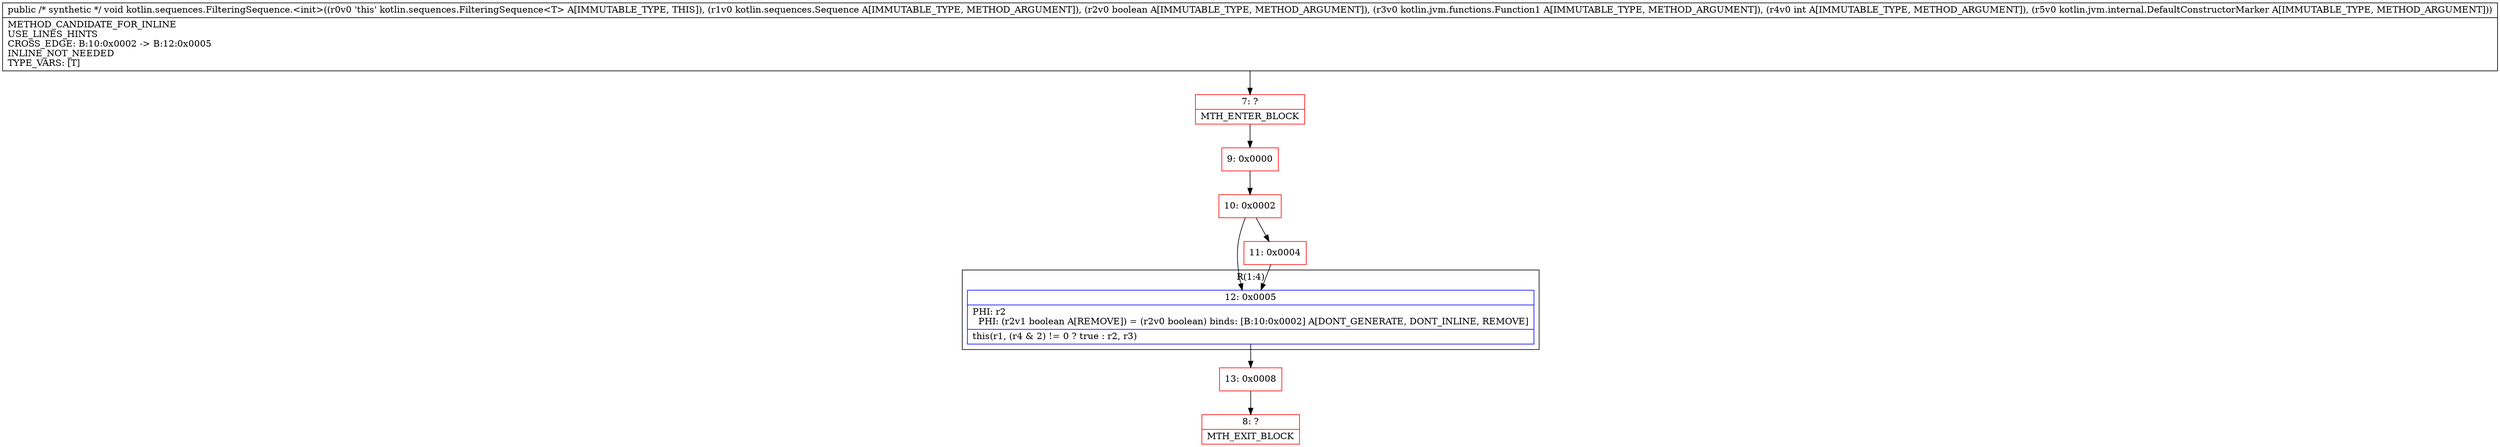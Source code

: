digraph "CFG forkotlin.sequences.FilteringSequence.\<init\>(Lkotlin\/sequences\/Sequence;ZLkotlin\/jvm\/functions\/Function1;ILkotlin\/jvm\/internal\/DefaultConstructorMarker;)V" {
subgraph cluster_Region_125325107 {
label = "R(1:4)";
node [shape=record,color=blue];
Node_12 [shape=record,label="{12\:\ 0x0005|PHI: r2 \l  PHI: (r2v1 boolean A[REMOVE]) = (r2v0 boolean) binds: [B:10:0x0002] A[DONT_GENERATE, DONT_INLINE, REMOVE]\l|this(r1, (r4 & 2) != 0 ? true : r2, r3)\l}"];
}
Node_7 [shape=record,color=red,label="{7\:\ ?|MTH_ENTER_BLOCK\l}"];
Node_9 [shape=record,color=red,label="{9\:\ 0x0000}"];
Node_10 [shape=record,color=red,label="{10\:\ 0x0002}"];
Node_11 [shape=record,color=red,label="{11\:\ 0x0004}"];
Node_13 [shape=record,color=red,label="{13\:\ 0x0008}"];
Node_8 [shape=record,color=red,label="{8\:\ ?|MTH_EXIT_BLOCK\l}"];
MethodNode[shape=record,label="{public \/* synthetic *\/ void kotlin.sequences.FilteringSequence.\<init\>((r0v0 'this' kotlin.sequences.FilteringSequence\<T\> A[IMMUTABLE_TYPE, THIS]), (r1v0 kotlin.sequences.Sequence A[IMMUTABLE_TYPE, METHOD_ARGUMENT]), (r2v0 boolean A[IMMUTABLE_TYPE, METHOD_ARGUMENT]), (r3v0 kotlin.jvm.functions.Function1 A[IMMUTABLE_TYPE, METHOD_ARGUMENT]), (r4v0 int A[IMMUTABLE_TYPE, METHOD_ARGUMENT]), (r5v0 kotlin.jvm.internal.DefaultConstructorMarker A[IMMUTABLE_TYPE, METHOD_ARGUMENT]))  | METHOD_CANDIDATE_FOR_INLINE\lUSE_LINES_HINTS\lCROSS_EDGE: B:10:0x0002 \-\> B:12:0x0005\lINLINE_NOT_NEEDED\lTYPE_VARS: [T]\l}"];
MethodNode -> Node_7;Node_12 -> Node_13;
Node_7 -> Node_9;
Node_9 -> Node_10;
Node_10 -> Node_11;
Node_10 -> Node_12;
Node_11 -> Node_12;
Node_13 -> Node_8;
}

